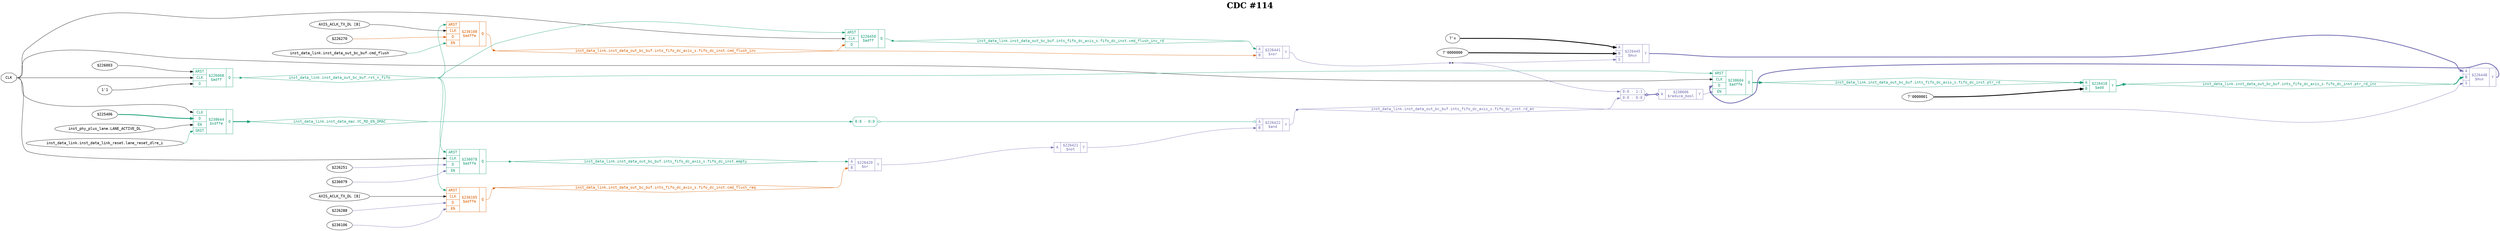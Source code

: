 digraph "spacefibre_light_top" {
label=<<b>CDC #114</b>>;
labelloc="t"
fontsize="30"
node ["fontname"="Courier"]
edge ["fontname"="Courier"]
rankdir="LR";
remincross=true;
n7 [ shape=octagon, label="CLK", color="black", fontcolor="black", href="/src/ip_spacefibre_light_top/spacefibre_light_top.vhd#45" ];
n8 [ shape=diamond, label="inst_data_link.inst_data_mac.VC_RD_EN_DMAC", colorscheme="dark28", color="1", fontcolor="1", href="/src/module_data_link/data_mac.vhd#57" ];
n9 [ shape=diamond, label="inst_data_link.inst_data_out_bc_buf.ints_fifo_dc_axis_s.fifo_dc_inst.cmd_flush_inv", colorscheme="dark28", color="2", fontcolor="2", href="/src/ip/fifo_dc/fifo_dc.vhd#112" ];
n10 [ shape=diamond, label="inst_data_link.inst_data_out_bc_buf.ints_fifo_dc_axis_s.fifo_dc_inst.cmd_flush_inv_rd", colorscheme="dark28", color="1", fontcolor="1", href="/src/ip/fifo_dc/fifo_dc.vhd#114" ];
n11 [ shape=diamond, label="inst_data_link.inst_data_out_bc_buf.ints_fifo_dc_axis_s.fifo_dc_inst.cmd_flush_req", colorscheme="dark28", color="2", fontcolor="2", href="/src/ip/fifo_dc/fifo_dc.vhd#111" ];
n12 [ shape=diamond, label="inst_data_link.inst_data_out_bc_buf.ints_fifo_dc_axis_s.fifo_dc_inst.empty", colorscheme="dark28", color="1", fontcolor="1", href="/src/ip/fifo_dc/fifo_dc.vhd#129" ];
n13 [ shape=diamond, label="inst_data_link.inst_data_out_bc_buf.ints_fifo_dc_axis_s.fifo_dc_inst.ptr_rd", colorscheme="dark28", color="1", fontcolor="1", href="/src/ip/fifo_dc/fifo_dc.vhd#98" ];
n14 [ shape=diamond, label="inst_data_link.inst_data_out_bc_buf.ints_fifo_dc_axis_s.fifo_dc_inst.ptr_rd_inc", colorscheme="dark28", color="1", fontcolor="1", href="/src/ip/fifo_dc/fifo_dc.vhd#99" ];
n15 [ shape=diamond, label="inst_data_link.inst_data_out_bc_buf.ints_fifo_dc_axis_s.fifo_dc_inst.rd_en", colorscheme="dark28", color="3", fontcolor="3", href="/src/ip/fifo_dc/fifo_dc.vhd#124" ];
n16 [ shape=diamond, label="inst_data_link.inst_data_out_bc_buf.rst_n_fifo", colorscheme="dark28", color="1", fontcolor="1", href="/src/module_data_link/data_out_bc_buf.vhd#118" ];
{ rank="source"; n7;}
{ rank="sink";}
v0 [ label="$226251" ];
v1 [ label="$236079" ];
c21 [ shape=record, label="{{<p17> ARST|<p7> CLK|<p18> D|<p19> EN}|$236078\n$adffe|{<p20> Q}}", colorscheme="dark28", color="1", fontcolor="1" , href="/src/ip/fifo_dc/fifo_dc.vhd#378"  ];
v2 [ label="AXIS_ACLK_TX_DL [8]" ];
v3 [ label="$226288" ];
v4 [ label="$236106" ];
c22 [ shape=record, label="{{<p17> ARST|<p7> CLK|<p18> D|<p19> EN}|$236105\n$adffe|{<p20> Q}}", colorscheme="dark28", color="2", fontcolor="2" , href="/src/ip/fifo_dc/fifo_dc.vhd#440"  ];
v5 [ label="AXIS_ACLK_TX_DL [8]" ];
v6 [ label="$226270" ];
v7 [ label="inst_data_link.inst_data_out_bc_buf.cmd_flush" ];
c23 [ shape=record, label="{{<p17> ARST|<p7> CLK|<p18> D|<p19> EN}|$236108\n$adffe|{<p20> Q}}", colorscheme="dark28", color="2", fontcolor="2" , href="/src/ip/fifo_dc/fifo_dc.vhd#440"  ];
c24 [ shape=record, label="{{<p17> ARST|<p7> CLK|<p18> D|<p19> EN}|$238604\n$adffe|{<p20> Q}}", colorscheme="dark28", color="1", fontcolor="1" , href="/src/ip/fifo_dc/fifo_dc.vhd#321"  ];
v8 [ label="$225406" ];
v9 [ label="inst_phy_plus_lane.LANE_ACTIVE_DL" ];
v10 [ label="inst_data_link.inst_data_link_reset.lane_reset_dlre_i" ];
c26 [ shape=record, label="{{<p7> CLK|<p18> D|<p19> EN|<p25> SRST}|$238644\n$sdffe|{<p20> Q}}", colorscheme="dark28", color="1", fontcolor="1" , href="/src/module_data_link/data_mac.vhd#132"  ];
c29 [ shape=record, label="{{<p27> A}|$238606\n$reduce_bool|{<p28> Y}}", colorscheme="dark28", color="3", fontcolor="3" ];
x11 [ shape=record, style=rounded, label="<s1> 0:0 - 1:1 |<s0> 0:0 - 0:0 ", colorscheme="dark28", color="3", fontcolor="3" ];
x11:e -> c29:p27:w [arrowhead=odiamond, arrowtail=odiamond, dir=both, colorscheme="dark28", color="3", fontcolor="3", style="setlinewidth(3)", label=""];
v12 [ label="$226003" ];
v13 [ label="1'1" ];
c30 [ shape=record, label="{{<p17> ARST|<p7> CLK|<p18> D}|$226068\n$adff|{<p20> Q}}", colorscheme="dark28", color="1", fontcolor="1" , href="/src/module_data_link/data_out_bc_buf.vhd#172"  ];
v14 [ label="7'0000001" ];
c32 [ shape=record, label="{{<p27> A|<p31> B}|$226418\n$add|{<p28> Y}}", colorscheme="dark28", color="1", fontcolor="1" , href="/src/ip/fifo_dc/fifo_dc.vhd#289"  ];
c33 [ shape=record, label="{{<p17> ARST|<p7> CLK|<p18> D}|$226450\n$adff|{<p20> Q}}", colorscheme="dark28", color="1", fontcolor="1" , href="/src/ip/fifo_dc/fifo_dc.vhd#321"  ];
c34 [ shape=record, label="{{<p27> A|<p31> B}|$226441\n$xor|{<p28> Y}}", colorscheme="dark28", color="3", fontcolor="3" , href="/src/ip/fifo_dc/fifo_dc.vhd#327"  ];
c35 [ shape=record, label="{{<p27> A|<p31> B}|$226420\n$or|{<p28> Y}}", colorscheme="dark28", color="3", fontcolor="3" , href="/src/ip/fifo_dc/fifo_dc.vhd#290"  ];
c36 [ shape=record, label="{{<p27> A}|$226421\n$not|{<p28> Y}}", colorscheme="dark28", color="3", fontcolor="3" , href="/src/ip/fifo_dc/fifo_dc.vhd#290"  ];
c37 [ shape=record, label="{{<p27> A|<p31> B}|$226422\n$and|{<p28> Y}}", colorscheme="dark28", color="3", fontcolor="3" , href="/src/ip/fifo_dc/fifo_dc.vhd#290"  ];
x15 [ shape=record, style=rounded, label="<s0> 8:8 - 0:0 ", colorscheme="dark28", color="1", fontcolor="1" ];
x15:e -> c37:p27:w [arrowhead=odiamond, arrowtail=odiamond, dir=both, colorscheme="dark28", color="1", fontcolor="1", label=""];
v16 [ label="7'x" ];
v17 [ label="7'0000000" ];
c39 [ shape=record, label="{{<p27> A|<p31> B|<p38> S}|$226445\n$mux|{<p28> Y}}", colorscheme="dark28", color="3", fontcolor="3" , href="/src/ip/fifo_dc/fifo_dc.vhd#327"  ];
c40 [ shape=record, label="{{<p27> A|<p31> B|<p38> S}|$226448\n$mux|{<p28> Y}}", colorscheme="dark28", color="3", fontcolor="3" , href="/src/ip/fifo_dc/fifo_dc.vhd#331"  ];
c29:p28:e -> c24:p19:w [colorscheme="dark28", color="3", fontcolor="3", label=""];
c33:p20:e -> n10:w [colorscheme="dark28", color="1", fontcolor="1", label=""];
n10:e -> c34:p27:w [colorscheme="dark28", color="1", fontcolor="1", label=""];
c22:p20:e -> n11:w [colorscheme="dark28", color="2", fontcolor="2", label=""];
n11:e -> c35:p31:w [colorscheme="dark28", color="2", fontcolor="2", label=""];
c21:p20:e -> n12:w [colorscheme="dark28", color="1", fontcolor="1", label=""];
n12:e -> c35:p27:w [colorscheme="dark28", color="1", fontcolor="1", label=""];
c24:p20:e -> n13:w [colorscheme="dark28", color="1", fontcolor="1", style="setlinewidth(3)", label=""];
n13:e -> c32:p27:w [colorscheme="dark28", color="1", fontcolor="1", style="setlinewidth(3)", label=""];
c32:p28:e -> n14:w [colorscheme="dark28", color="1", fontcolor="1", style="setlinewidth(3)", label=""];
n14:e -> c40:p31:w [colorscheme="dark28", color="1", fontcolor="1", style="setlinewidth(3)", label=""];
c37:p28:e -> n15:w [colorscheme="dark28", color="3", fontcolor="3", label=""];
n15:e -> c40:p38:w [colorscheme="dark28", color="3", fontcolor="3", label=""];
n15:e -> x11:s0:w [colorscheme="dark28", color="3", fontcolor="3", label=""];
c30:p20:e -> n16:w [colorscheme="dark28", color="1", fontcolor="1", label=""];
n16:e -> c21:p17:w [colorscheme="dark28", color="1", fontcolor="1", label=""];
n16:e -> c22:p17:w [colorscheme="dark28", color="1", fontcolor="1", label=""];
n16:e -> c23:p17:w [colorscheme="dark28", color="1", fontcolor="1", label=""];
n16:e -> c24:p17:w [colorscheme="dark28", color="1", fontcolor="1", label=""];
n16:e -> c33:p17:w [colorscheme="dark28", color="1", fontcolor="1", label=""];
c35:p28:e -> c36:p27:w [colorscheme="dark28", color="3", fontcolor="3", label=""];
c36:p28:e -> c37:p31:w [colorscheme="dark28", color="3", fontcolor="3", label=""];
n4 [ shape=point ];
c34:p28:e -> n4:w [colorscheme="dark28", color="3", fontcolor="3", label=""];
n4:e -> c39:p38:w [colorscheme="dark28", color="3", fontcolor="3", label=""];
n4:e -> x11:s1:w [colorscheme="dark28", color="3", fontcolor="3", label=""];
c39:p28:e -> c40:p27:w [colorscheme="dark28", color="3", fontcolor="3", style="setlinewidth(3)", label=""];
c40:p28:e -> c24:p18:w [colorscheme="dark28", color="3", fontcolor="3", style="setlinewidth(3)", label=""];
n7:e -> c21:p7:w [color="black", fontcolor="black", label=""];
n7:e -> c24:p7:w [color="black", fontcolor="black", label=""];
n7:e -> c26:p7:w [color="black", fontcolor="black", label=""];
n7:e -> c30:p7:w [color="black", fontcolor="black", label=""];
n7:e -> c33:p7:w [color="black", fontcolor="black", label=""];
c26:p20:e -> n8:w [colorscheme="dark28", color="1", fontcolor="1", style="setlinewidth(3)", label=""];
n8:e -> x15:s0:w [colorscheme="dark28", color="1", fontcolor="1", label=""];
c23:p20:e -> n9:w [colorscheme="dark28", color="2", fontcolor="2", label=""];
n9:e -> c33:p18:w [colorscheme="dark28", color="2", fontcolor="2", label=""];
n9:e -> c34:p31:w [colorscheme="dark28", color="2", fontcolor="2", label=""];
v0:e -> c21:p18:w [colorscheme="dark28", color="3", fontcolor="3", label=""];
v1:e -> c21:p19:w [colorscheme="dark28", color="3", fontcolor="3", label=""];
v10:e -> c26:p25:w [colorscheme="dark28", color="1", fontcolor="1", label=""];
v12:e -> c30:p17:w [color="black", fontcolor="black", label=""];
v13:e -> c30:p18:w [color="black", fontcolor="black", label=""];
v14:e -> c32:p31:w [color="black", fontcolor="black", style="setlinewidth(3)", label=""];
v16:e -> c39:p27:w [color="black", fontcolor="black", style="setlinewidth(3)", label=""];
v17:e -> c39:p31:w [color="black", fontcolor="black", style="setlinewidth(3)", label=""];
v2:e -> c22:p7:w [color="black", fontcolor="black", label=""];
v3:e -> c22:p18:w [colorscheme="dark28", color="3", fontcolor="3", label=""];
v4:e -> c22:p19:w [colorscheme="dark28", color="3", fontcolor="3", label=""];
v5:e -> c23:p7:w [color="black", fontcolor="black", label=""];
v6:e -> c23:p18:w [colorscheme="dark28", color="2", fontcolor="2", label=""];
v7:e -> c23:p19:w [colorscheme="dark28", color="1", fontcolor="1", label=""];
v8:e -> c26:p18:w [colorscheme="dark28", color="1", fontcolor="1", style="setlinewidth(3)", label=""];
v9:e -> c26:p19:w [color="black", fontcolor="black", label=""];
}
